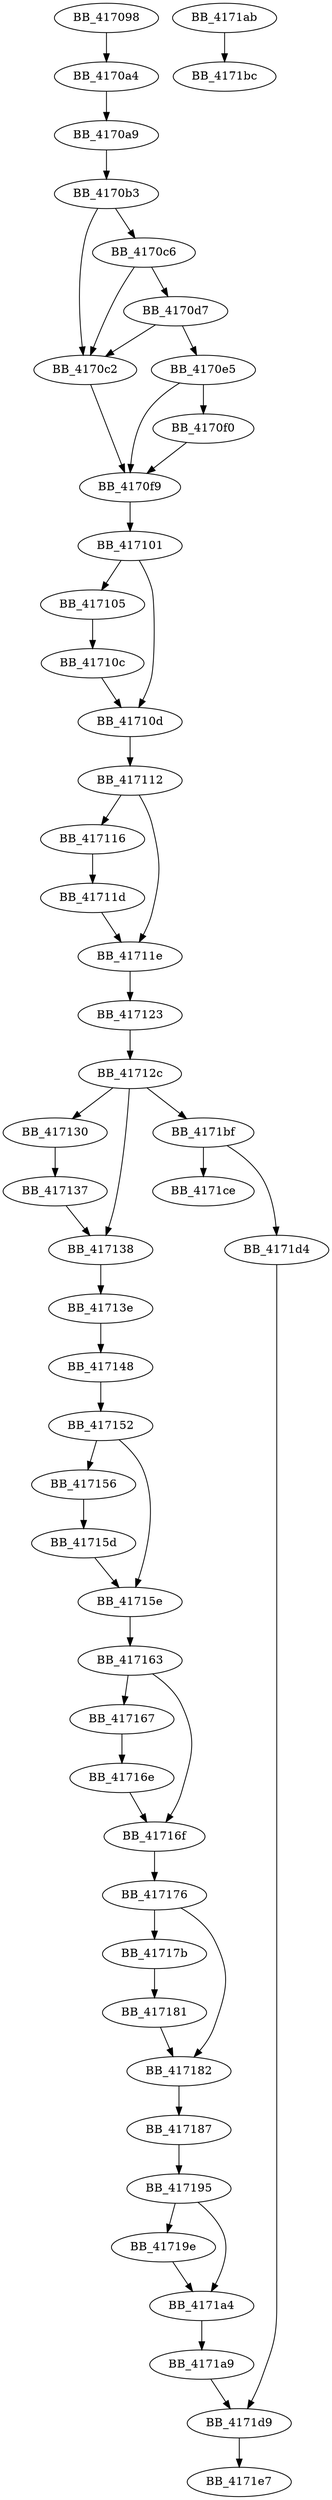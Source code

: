 DiGraph ___tmainCRTStartup{
BB_417098->BB_4170a4
BB_4170a4->BB_4170a9
BB_4170a9->BB_4170b3
BB_4170b3->BB_4170c2
BB_4170b3->BB_4170c6
BB_4170c2->BB_4170f9
BB_4170c6->BB_4170c2
BB_4170c6->BB_4170d7
BB_4170d7->BB_4170c2
BB_4170d7->BB_4170e5
BB_4170e5->BB_4170f0
BB_4170e5->BB_4170f9
BB_4170f0->BB_4170f9
BB_4170f9->BB_417101
BB_417101->BB_417105
BB_417101->BB_41710d
BB_417105->BB_41710c
BB_41710c->BB_41710d
BB_41710d->BB_417112
BB_417112->BB_417116
BB_417112->BB_41711e
BB_417116->BB_41711d
BB_41711d->BB_41711e
BB_41711e->BB_417123
BB_417123->BB_41712c
BB_41712c->BB_417130
BB_41712c->BB_417138
BB_41712c->BB_4171bf
BB_417130->BB_417137
BB_417137->BB_417138
BB_417138->BB_41713e
BB_41713e->BB_417148
BB_417148->BB_417152
BB_417152->BB_417156
BB_417152->BB_41715e
BB_417156->BB_41715d
BB_41715d->BB_41715e
BB_41715e->BB_417163
BB_417163->BB_417167
BB_417163->BB_41716f
BB_417167->BB_41716e
BB_41716e->BB_41716f
BB_41716f->BB_417176
BB_417176->BB_41717b
BB_417176->BB_417182
BB_41717b->BB_417181
BB_417181->BB_417182
BB_417182->BB_417187
BB_417187->BB_417195
BB_417195->BB_41719e
BB_417195->BB_4171a4
BB_41719e->BB_4171a4
BB_4171a4->BB_4171a9
BB_4171a9->BB_4171d9
BB_4171ab->BB_4171bc
BB_4171bf->BB_4171ce
BB_4171bf->BB_4171d4
BB_4171d4->BB_4171d9
BB_4171d9->BB_4171e7
}
